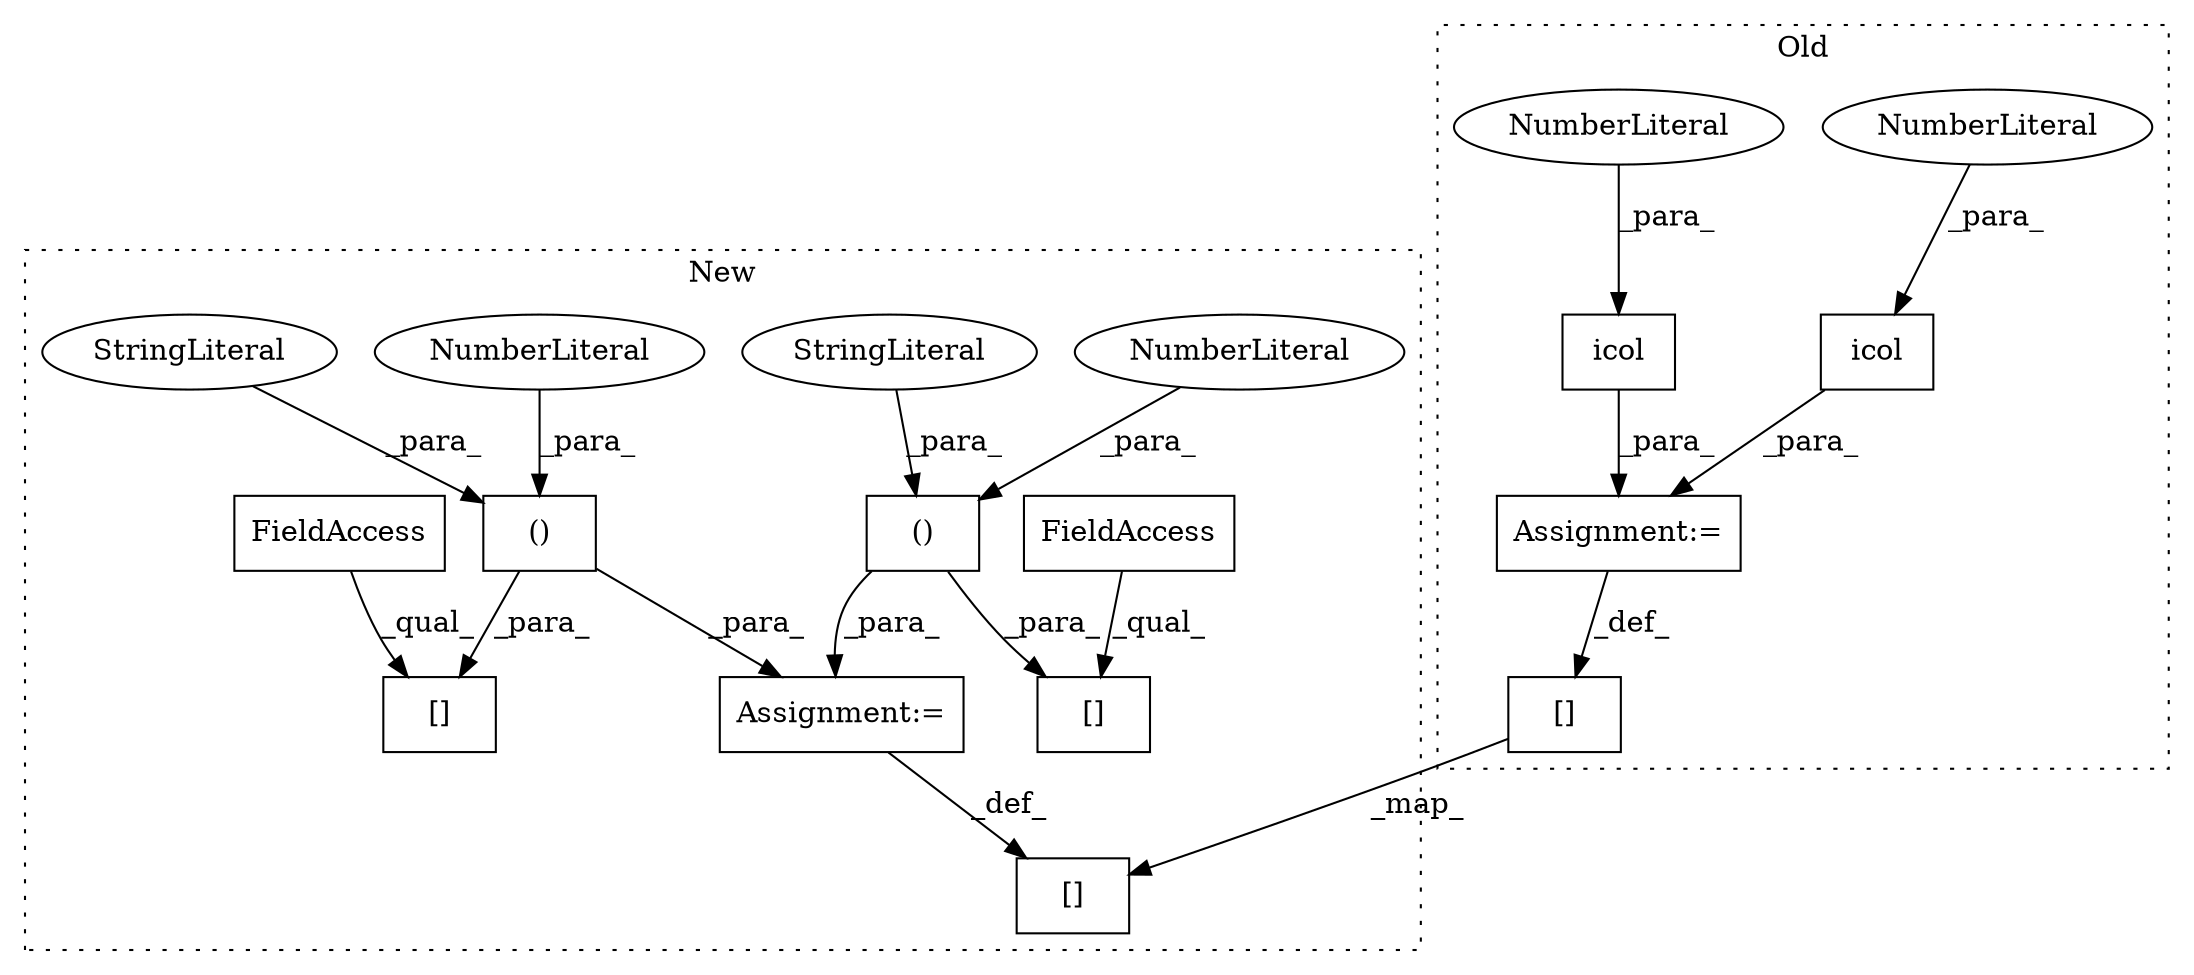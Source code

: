 digraph G {
subgraph cluster0 {
1 [label="icol" a="32" s="5298,5304" l="5,1" shape="box"];
3 [label="NumberLiteral" a="34" s="5303" l="1" shape="ellipse"];
5 [label="[]" a="2" s="5904,5935" l="10,1" shape="box"];
14 [label="icol" a="32" s="5269,5275" l="5,1" shape="box"];
15 [label="NumberLiteral" a="34" s="5274" l="1" shape="ellipse"];
16 [label="Assignment:=" a="7" s="5230" l="1" shape="box"];
label = "Old";
style="dotted";
}
subgraph cluster1 {
2 [label="[]" a="2" s="5443,5508" l="35,2" shape="box"];
4 [label="()" a="106" s="5478" l="30" shape="box"];
6 [label="[]" a="2" s="6177,6208" l="10,1" shape="box"];
7 [label="NumberLiteral" a="34" s="5478" l="1" shape="ellipse"];
8 [label="StringLiteral" a="45" s="5492" l="16" shape="ellipse"];
9 [label="FieldAccess" a="22" s="5443" l="25" shape="box"];
10 [label="()" a="106" s="5546" l="30" shape="box"];
11 [label="[]" a="2" s="5511,5576" l="35,2" shape="box"];
12 [label="NumberLiteral" a="34" s="5546" l="1" shape="ellipse"];
13 [label="FieldAccess" a="22" s="5511" l="25" shape="box"];
17 [label="Assignment:=" a="7" s="5425" l="1" shape="box"];
18 [label="StringLiteral" a="45" s="5560" l="16" shape="ellipse"];
label = "New";
style="dotted";
}
1 -> 16 [label="_para_"];
3 -> 1 [label="_para_"];
4 -> 17 [label="_para_"];
4 -> 2 [label="_para_"];
5 -> 6 [label="_map_"];
7 -> 4 [label="_para_"];
8 -> 4 [label="_para_"];
9 -> 2 [label="_qual_"];
10 -> 17 [label="_para_"];
10 -> 11 [label="_para_"];
12 -> 10 [label="_para_"];
13 -> 11 [label="_qual_"];
14 -> 16 [label="_para_"];
15 -> 14 [label="_para_"];
16 -> 5 [label="_def_"];
17 -> 6 [label="_def_"];
18 -> 10 [label="_para_"];
}